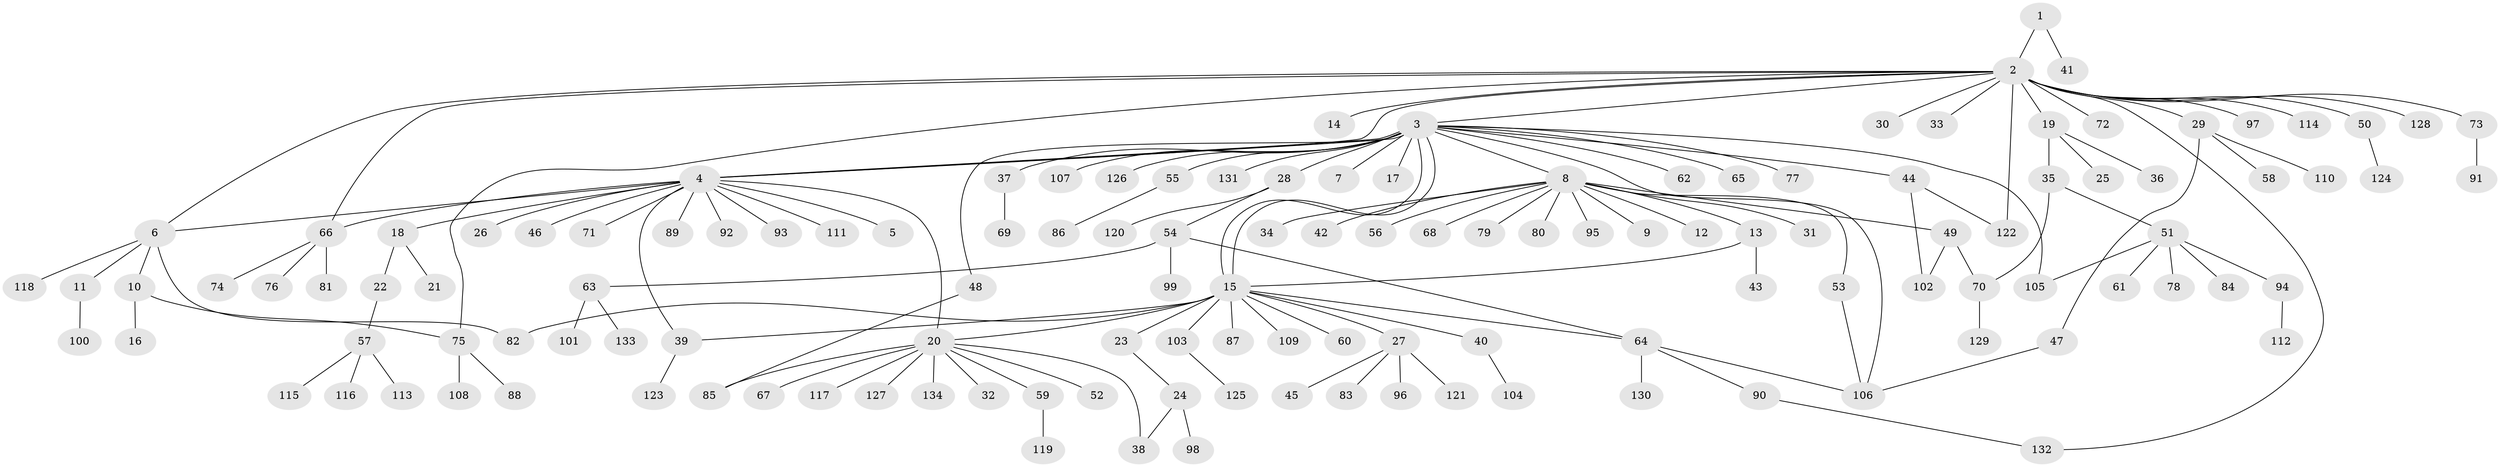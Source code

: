 // Generated by graph-tools (version 1.1) at 2025/35/03/09/25 02:35:22]
// undirected, 134 vertices, 154 edges
graph export_dot {
graph [start="1"]
  node [color=gray90,style=filled];
  1;
  2;
  3;
  4;
  5;
  6;
  7;
  8;
  9;
  10;
  11;
  12;
  13;
  14;
  15;
  16;
  17;
  18;
  19;
  20;
  21;
  22;
  23;
  24;
  25;
  26;
  27;
  28;
  29;
  30;
  31;
  32;
  33;
  34;
  35;
  36;
  37;
  38;
  39;
  40;
  41;
  42;
  43;
  44;
  45;
  46;
  47;
  48;
  49;
  50;
  51;
  52;
  53;
  54;
  55;
  56;
  57;
  58;
  59;
  60;
  61;
  62;
  63;
  64;
  65;
  66;
  67;
  68;
  69;
  70;
  71;
  72;
  73;
  74;
  75;
  76;
  77;
  78;
  79;
  80;
  81;
  82;
  83;
  84;
  85;
  86;
  87;
  88;
  89;
  90;
  91;
  92;
  93;
  94;
  95;
  96;
  97;
  98;
  99;
  100;
  101;
  102;
  103;
  104;
  105;
  106;
  107;
  108;
  109;
  110;
  111;
  112;
  113;
  114;
  115;
  116;
  117;
  118;
  119;
  120;
  121;
  122;
  123;
  124;
  125;
  126;
  127;
  128;
  129;
  130;
  131;
  132;
  133;
  134;
  1 -- 2;
  1 -- 41;
  2 -- 3;
  2 -- 4;
  2 -- 6;
  2 -- 14;
  2 -- 19;
  2 -- 29;
  2 -- 30;
  2 -- 33;
  2 -- 50;
  2 -- 66;
  2 -- 72;
  2 -- 73;
  2 -- 75;
  2 -- 97;
  2 -- 114;
  2 -- 122;
  2 -- 128;
  2 -- 132;
  3 -- 4;
  3 -- 4;
  3 -- 7;
  3 -- 8;
  3 -- 15;
  3 -- 15;
  3 -- 17;
  3 -- 28;
  3 -- 37;
  3 -- 44;
  3 -- 48;
  3 -- 55;
  3 -- 62;
  3 -- 65;
  3 -- 77;
  3 -- 105;
  3 -- 106;
  3 -- 107;
  3 -- 126;
  3 -- 131;
  4 -- 5;
  4 -- 6;
  4 -- 18;
  4 -- 20;
  4 -- 26;
  4 -- 39;
  4 -- 46;
  4 -- 66;
  4 -- 71;
  4 -- 89;
  4 -- 92;
  4 -- 93;
  4 -- 111;
  6 -- 10;
  6 -- 11;
  6 -- 82;
  6 -- 118;
  8 -- 9;
  8 -- 12;
  8 -- 13;
  8 -- 31;
  8 -- 34;
  8 -- 42;
  8 -- 49;
  8 -- 53;
  8 -- 56;
  8 -- 68;
  8 -- 79;
  8 -- 80;
  8 -- 95;
  10 -- 16;
  10 -- 75;
  11 -- 100;
  13 -- 15;
  13 -- 43;
  15 -- 20;
  15 -- 23;
  15 -- 27;
  15 -- 39;
  15 -- 40;
  15 -- 60;
  15 -- 64;
  15 -- 82;
  15 -- 87;
  15 -- 103;
  15 -- 109;
  18 -- 21;
  18 -- 22;
  19 -- 25;
  19 -- 35;
  19 -- 36;
  20 -- 32;
  20 -- 38;
  20 -- 52;
  20 -- 59;
  20 -- 67;
  20 -- 85;
  20 -- 117;
  20 -- 127;
  20 -- 134;
  22 -- 57;
  23 -- 24;
  24 -- 38;
  24 -- 98;
  27 -- 45;
  27 -- 83;
  27 -- 96;
  27 -- 121;
  28 -- 54;
  28 -- 120;
  29 -- 47;
  29 -- 58;
  29 -- 110;
  35 -- 51;
  35 -- 70;
  37 -- 69;
  39 -- 123;
  40 -- 104;
  44 -- 102;
  44 -- 122;
  47 -- 106;
  48 -- 85;
  49 -- 70;
  49 -- 102;
  50 -- 124;
  51 -- 61;
  51 -- 78;
  51 -- 84;
  51 -- 94;
  51 -- 105;
  53 -- 106;
  54 -- 63;
  54 -- 64;
  54 -- 99;
  55 -- 86;
  57 -- 113;
  57 -- 115;
  57 -- 116;
  59 -- 119;
  63 -- 101;
  63 -- 133;
  64 -- 90;
  64 -- 106;
  64 -- 130;
  66 -- 74;
  66 -- 76;
  66 -- 81;
  70 -- 129;
  73 -- 91;
  75 -- 88;
  75 -- 108;
  90 -- 132;
  94 -- 112;
  103 -- 125;
}
